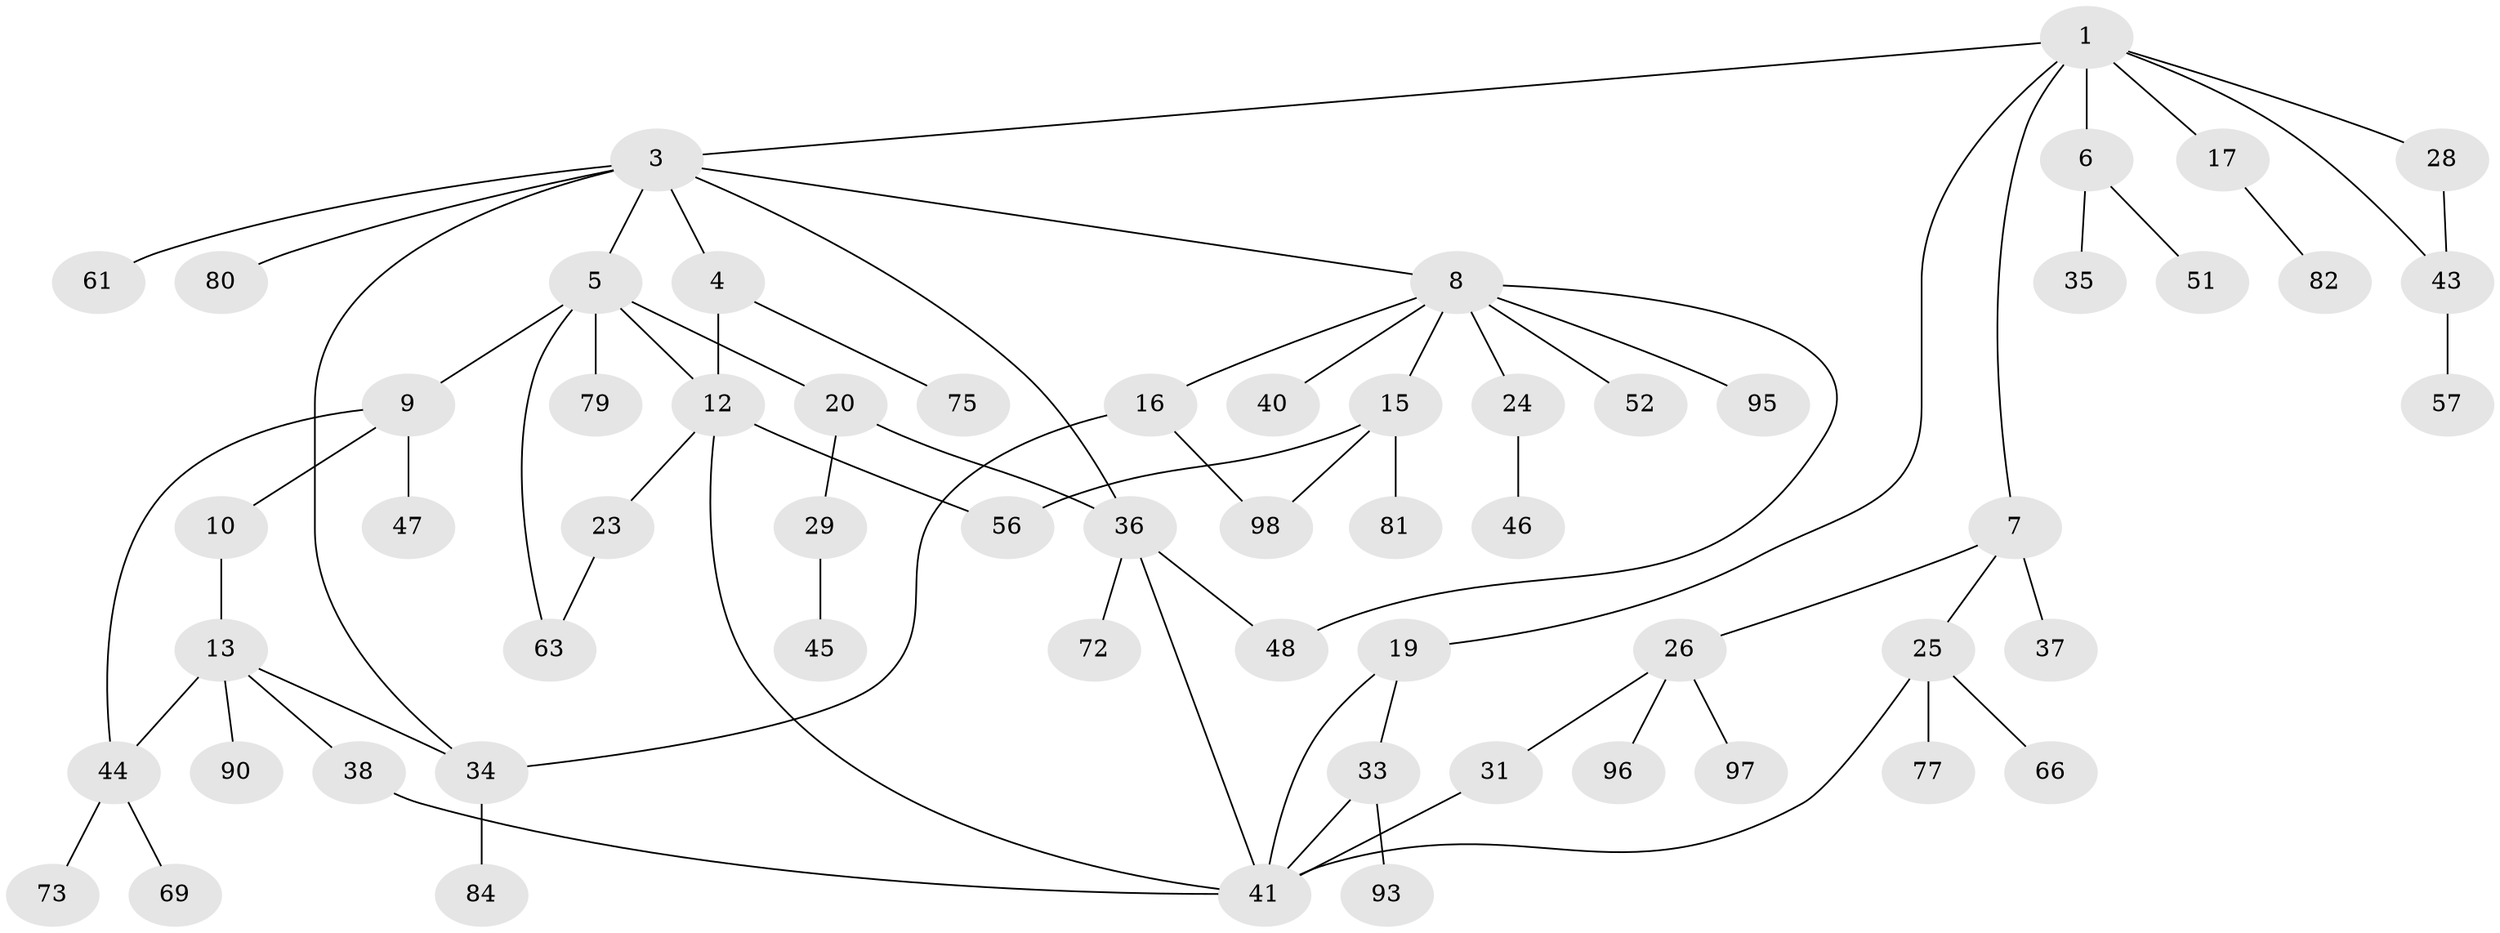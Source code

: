 // original degree distribution, {4: 0.09, 5: 0.03, 8: 0.02, 6: 0.03, 3: 0.19, 2: 0.24, 1: 0.4}
// Generated by graph-tools (version 1.1) at 2025/17/03/04/25 18:17:13]
// undirected, 60 vertices, 75 edges
graph export_dot {
graph [start="1"]
  node [color=gray90,style=filled];
  1 [super="+2"];
  3 [super="+71+53+18"];
  4 [super="+14"];
  5;
  6;
  7 [super="+11"];
  8;
  9;
  10;
  12 [super="+21"];
  13 [super="+22+27"];
  15 [super="+32"];
  16 [super="+30"];
  17;
  19;
  20;
  23;
  24;
  25 [super="+62"];
  26;
  28 [super="+74"];
  29;
  31;
  33 [super="+76"];
  34 [super="+68"];
  35;
  36;
  37;
  38;
  40;
  41 [super="+70+67"];
  43 [super="+49"];
  44 [super="+86+60"];
  45 [super="+59+83"];
  46;
  47 [super="+88+54"];
  48 [super="+58"];
  51 [super="+87"];
  52;
  56 [super="+64"];
  57;
  61;
  63;
  66;
  69;
  72;
  73;
  75;
  77;
  79;
  80;
  81 [super="+85"];
  82;
  84;
  90;
  93;
  95;
  96;
  97;
  98;
  1 -- 3;
  1 -- 6;
  1 -- 43;
  1 -- 17;
  1 -- 19;
  1 -- 7;
  1 -- 28;
  3 -- 4;
  3 -- 5;
  3 -- 8;
  3 -- 36;
  3 -- 80;
  3 -- 34;
  3 -- 61;
  4 -- 75;
  4 -- 12;
  5 -- 9;
  5 -- 12;
  5 -- 20;
  5 -- 79;
  5 -- 63;
  6 -- 35;
  6 -- 51;
  7 -- 26;
  7 -- 37;
  7 -- 25;
  8 -- 15;
  8 -- 16;
  8 -- 24;
  8 -- 40;
  8 -- 48;
  8 -- 52;
  8 -- 95;
  9 -- 10;
  9 -- 44;
  9 -- 47;
  10 -- 13;
  12 -- 23;
  12 -- 41;
  12 -- 56;
  13 -- 38;
  13 -- 90;
  13 -- 44;
  13 -- 34;
  15 -- 56;
  15 -- 98;
  15 -- 81;
  16 -- 98;
  16 -- 34;
  17 -- 82;
  19 -- 33;
  19 -- 41;
  20 -- 29;
  20 -- 36;
  23 -- 63;
  24 -- 46;
  25 -- 66;
  25 -- 77;
  25 -- 41;
  26 -- 31;
  26 -- 96;
  26 -- 97;
  28 -- 43;
  29 -- 45;
  31 -- 41;
  33 -- 41;
  33 -- 93;
  34 -- 84;
  36 -- 72;
  36 -- 48;
  36 -- 41;
  38 -- 41;
  43 -- 57;
  44 -- 73;
  44 -- 69;
}
